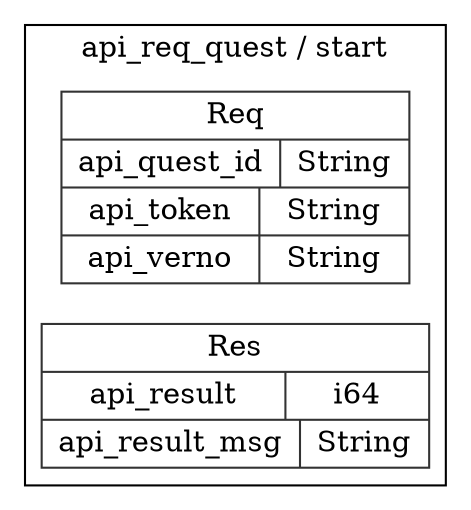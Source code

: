 digraph {
  rankdir=LR;
  subgraph cluster_0 {
    label="api_req_quest / start";
    node [style="filled", color=white, style="solid", color=gray20];
    api_req_quest__start__Req [label="<Req> Req  | { api_quest_id | <api_quest_id> String } | { api_token | <api_token> String } | { api_verno | <api_verno> String }", shape=record];
    api_req_quest__start__Res [label="<Res> Res  | { api_result | <api_result> i64 } | { api_result_msg | <api_result_msg> String }", shape=record];
  }
}
